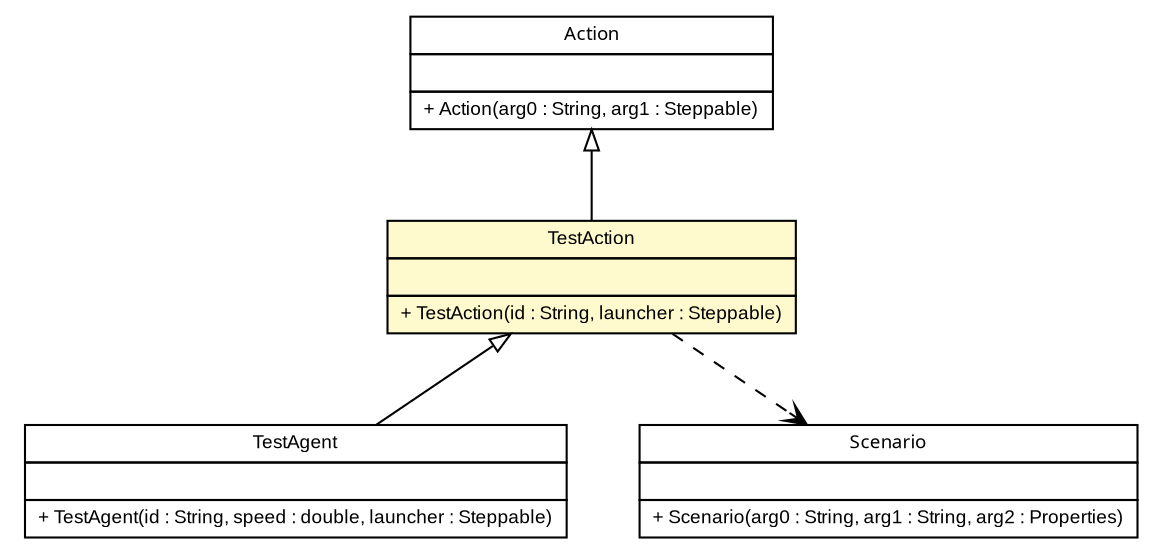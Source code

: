 #!/usr/local/bin/dot
#
# Class diagram 
# Generated by UMLGraph version 5.1 (http://www.umlgraph.org/)
#

digraph G {
	edge [fontname="arial",fontsize=10,labelfontname="arial",labelfontsize=10];
	node [fontname="arial",fontsize=10,shape=plaintext];
	nodesep=0.25;
	ranksep=0.5;
	// es.upm.dit.gsi.shanks.notification.util.test.TestAgent
	c7642 [label=<<table title="es.upm.dit.gsi.shanks.notification.util.test.TestAgent" border="0" cellborder="1" cellspacing="0" cellpadding="2" port="p" href="./TestAgent.html">
		<tr><td><table border="0" cellspacing="0" cellpadding="1">
<tr><td align="center" balign="center"> TestAgent </td></tr>
		</table></td></tr>
		<tr><td><table border="0" cellspacing="0" cellpadding="1">
<tr><td align="left" balign="left">  </td></tr>
		</table></td></tr>
		<tr><td><table border="0" cellspacing="0" cellpadding="1">
<tr><td align="left" balign="left"> + TestAgent(id : String, speed : double, launcher : Steppable) </td></tr>
		</table></td></tr>
		</table>>, fontname="arial", fontcolor="black", fontsize=9.0];
	// es.upm.dit.gsi.shanks.notification.util.test.TestAction
	c7643 [label=<<table title="es.upm.dit.gsi.shanks.notification.util.test.TestAction" border="0" cellborder="1" cellspacing="0" cellpadding="2" port="p" bgcolor="lemonChiffon" href="./TestAction.html">
		<tr><td><table border="0" cellspacing="0" cellpadding="1">
<tr><td align="center" balign="center"> TestAction </td></tr>
		</table></td></tr>
		<tr><td><table border="0" cellspacing="0" cellpadding="1">
<tr><td align="left" balign="left">  </td></tr>
		</table></td></tr>
		<tr><td><table border="0" cellspacing="0" cellpadding="1">
<tr><td align="left" balign="left"> + TestAction(id : String, launcher : Steppable) </td></tr>
		</table></td></tr>
		</table>>, fontname="arial", fontcolor="black", fontsize=9.0];
	//es.upm.dit.gsi.shanks.notification.util.test.TestAgent extends es.upm.dit.gsi.shanks.notification.util.test.TestAction
	c7643:p -> c7642:p [dir=back,arrowtail=empty];
	//es.upm.dit.gsi.shanks.notification.util.test.TestAction extends es.upm.dit.gsi.shanks.model.event.agent.Action
	c7648:p -> c7643:p [dir=back,arrowtail=empty];
	// es.upm.dit.gsi.shanks.notification.util.test.TestAction DEPEND es.upm.dit.gsi.shanks.model.scenario.Scenario
	c7643:p -> c7649:p [taillabel="", label="", headlabel="", fontname="arial", fontcolor="black", fontsize=10.0, color="black", arrowhead=open, style=dashed];
	// es.upm.dit.gsi.shanks.model.event.agent.Action
	c7648 [label=<<table title="es.upm.dit.gsi.shanks.model.event.agent.Action" border="0" cellborder="1" cellspacing="0" cellpadding="2" port="p" href="http://java.sun.com/j2se/1.4.2/docs/api/es/upm/dit/gsi/shanks/model/event/agent/Action.html">
		<tr><td><table border="0" cellspacing="0" cellpadding="1">
<tr><td align="center" balign="center"><font face="ariali"> Action </font></td></tr>
		</table></td></tr>
		<tr><td><table border="0" cellspacing="0" cellpadding="1">
<tr><td align="left" balign="left">  </td></tr>
		</table></td></tr>
		<tr><td><table border="0" cellspacing="0" cellpadding="1">
<tr><td align="left" balign="left"> + Action(arg0 : String, arg1 : Steppable) </td></tr>
		</table></td></tr>
		</table>>, fontname="arial", fontcolor="black", fontsize=9.0];
	// es.upm.dit.gsi.shanks.model.scenario.Scenario
	c7649 [label=<<table title="es.upm.dit.gsi.shanks.model.scenario.Scenario" border="0" cellborder="1" cellspacing="0" cellpadding="2" port="p" href="http://java.sun.com/j2se/1.4.2/docs/api/es/upm/dit/gsi/shanks/model/scenario/Scenario.html">
		<tr><td><table border="0" cellspacing="0" cellpadding="1">
<tr><td align="center" balign="center"><font face="ariali"> Scenario </font></td></tr>
		</table></td></tr>
		<tr><td><table border="0" cellspacing="0" cellpadding="1">
<tr><td align="left" balign="left">  </td></tr>
		</table></td></tr>
		<tr><td><table border="0" cellspacing="0" cellpadding="1">
<tr><td align="left" balign="left"> + Scenario(arg0 : String, arg1 : String, arg2 : Properties) </td></tr>
		</table></td></tr>
		</table>>, fontname="arial", fontcolor="black", fontsize=9.0];
}

